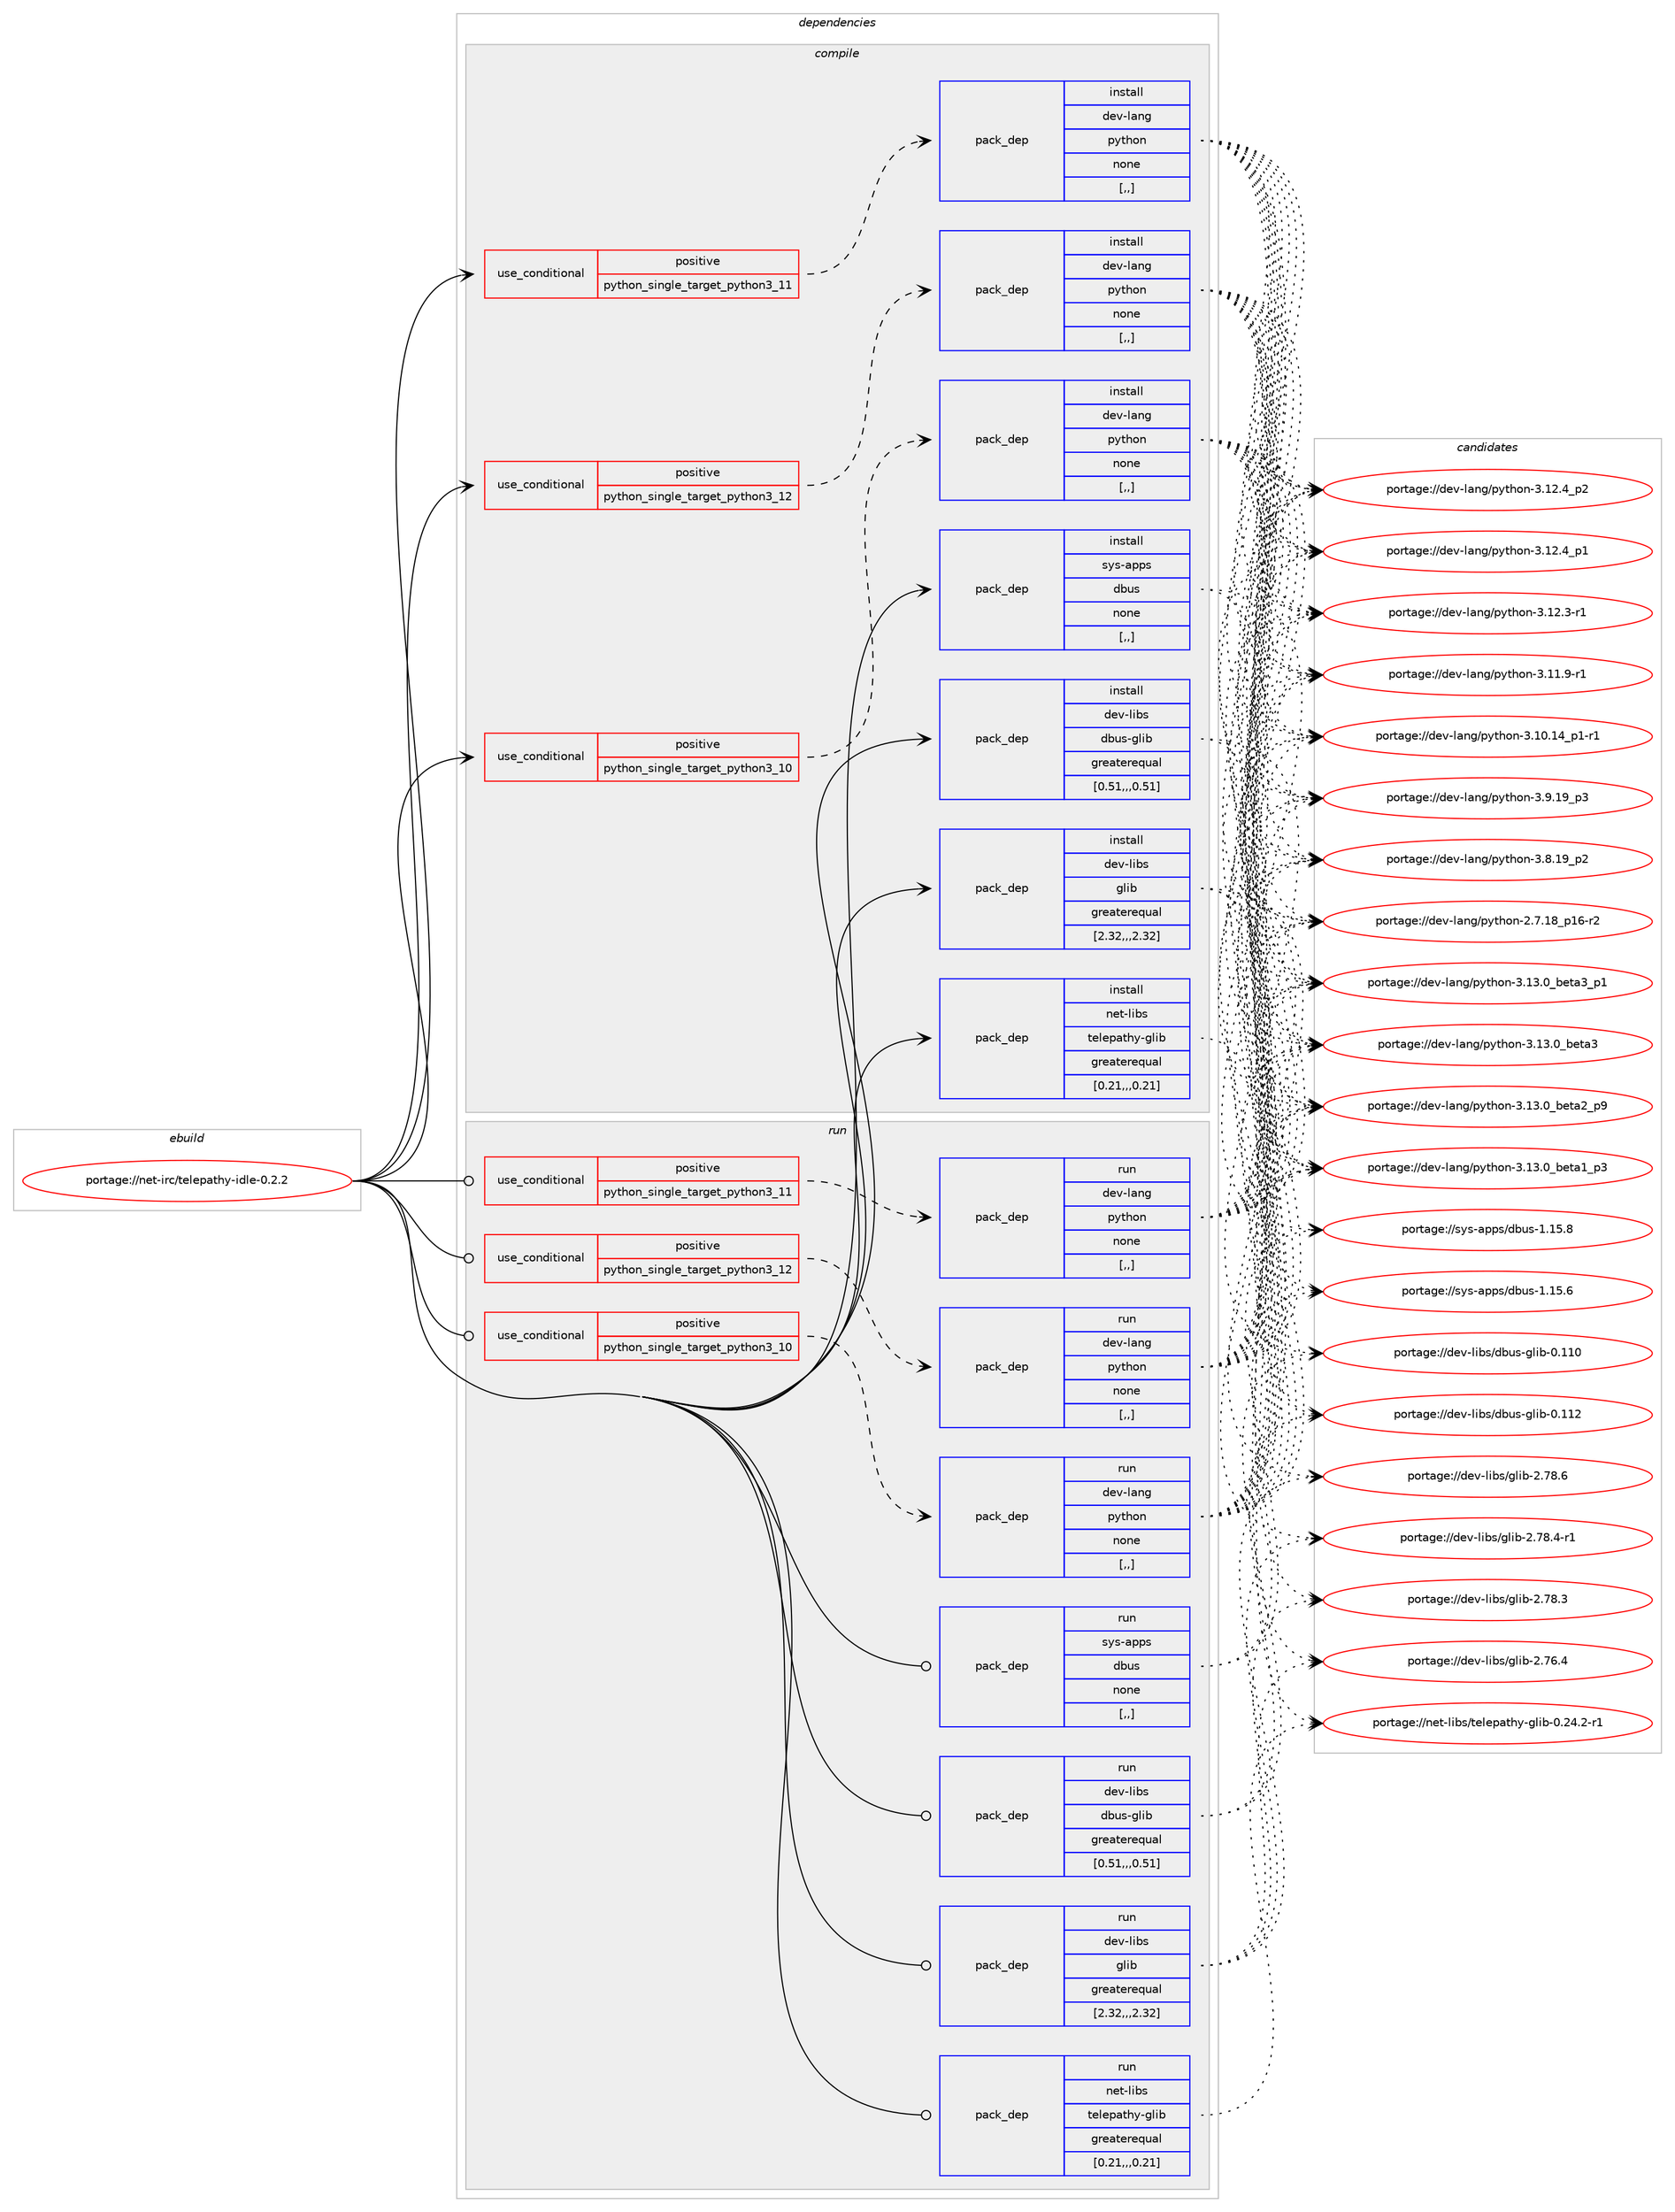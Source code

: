 digraph prolog {

# *************
# Graph options
# *************

newrank=true;
concentrate=true;
compound=true;
graph [rankdir=LR,fontname=Helvetica,fontsize=10,ranksep=1.5];#, ranksep=2.5, nodesep=0.2];
edge  [arrowhead=vee];
node  [fontname=Helvetica,fontsize=10];

# **********
# The ebuild
# **********

subgraph cluster_leftcol {
color=gray;
rank=same;
label=<<i>ebuild</i>>;
id [label="portage://net-irc/telepathy-idle-0.2.2", color=red, width=4, href="../net-irc/telepathy-idle-0.2.2.svg"];
}

# ****************
# The dependencies
# ****************

subgraph cluster_midcol {
color=gray;
label=<<i>dependencies</i>>;
subgraph cluster_compile {
fillcolor="#eeeeee";
style=filled;
label=<<i>compile</i>>;
subgraph cond92221 {
dependency354331 [label=<<TABLE BORDER="0" CELLBORDER="1" CELLSPACING="0" CELLPADDING="4"><TR><TD ROWSPAN="3" CELLPADDING="10">use_conditional</TD></TR><TR><TD>positive</TD></TR><TR><TD>python_single_target_python3_10</TD></TR></TABLE>>, shape=none, color=red];
subgraph pack259479 {
dependency354332 [label=<<TABLE BORDER="0" CELLBORDER="1" CELLSPACING="0" CELLPADDING="4" WIDTH="220"><TR><TD ROWSPAN="6" CELLPADDING="30">pack_dep</TD></TR><TR><TD WIDTH="110">install</TD></TR><TR><TD>dev-lang</TD></TR><TR><TD>python</TD></TR><TR><TD>none</TD></TR><TR><TD>[,,]</TD></TR></TABLE>>, shape=none, color=blue];
}
dependency354331:e -> dependency354332:w [weight=20,style="dashed",arrowhead="vee"];
}
id:e -> dependency354331:w [weight=20,style="solid",arrowhead="vee"];
subgraph cond92222 {
dependency354333 [label=<<TABLE BORDER="0" CELLBORDER="1" CELLSPACING="0" CELLPADDING="4"><TR><TD ROWSPAN="3" CELLPADDING="10">use_conditional</TD></TR><TR><TD>positive</TD></TR><TR><TD>python_single_target_python3_11</TD></TR></TABLE>>, shape=none, color=red];
subgraph pack259480 {
dependency354334 [label=<<TABLE BORDER="0" CELLBORDER="1" CELLSPACING="0" CELLPADDING="4" WIDTH="220"><TR><TD ROWSPAN="6" CELLPADDING="30">pack_dep</TD></TR><TR><TD WIDTH="110">install</TD></TR><TR><TD>dev-lang</TD></TR><TR><TD>python</TD></TR><TR><TD>none</TD></TR><TR><TD>[,,]</TD></TR></TABLE>>, shape=none, color=blue];
}
dependency354333:e -> dependency354334:w [weight=20,style="dashed",arrowhead="vee"];
}
id:e -> dependency354333:w [weight=20,style="solid",arrowhead="vee"];
subgraph cond92223 {
dependency354335 [label=<<TABLE BORDER="0" CELLBORDER="1" CELLSPACING="0" CELLPADDING="4"><TR><TD ROWSPAN="3" CELLPADDING="10">use_conditional</TD></TR><TR><TD>positive</TD></TR><TR><TD>python_single_target_python3_12</TD></TR></TABLE>>, shape=none, color=red];
subgraph pack259481 {
dependency354336 [label=<<TABLE BORDER="0" CELLBORDER="1" CELLSPACING="0" CELLPADDING="4" WIDTH="220"><TR><TD ROWSPAN="6" CELLPADDING="30">pack_dep</TD></TR><TR><TD WIDTH="110">install</TD></TR><TR><TD>dev-lang</TD></TR><TR><TD>python</TD></TR><TR><TD>none</TD></TR><TR><TD>[,,]</TD></TR></TABLE>>, shape=none, color=blue];
}
dependency354335:e -> dependency354336:w [weight=20,style="dashed",arrowhead="vee"];
}
id:e -> dependency354335:w [weight=20,style="solid",arrowhead="vee"];
subgraph pack259482 {
dependency354337 [label=<<TABLE BORDER="0" CELLBORDER="1" CELLSPACING="0" CELLPADDING="4" WIDTH="220"><TR><TD ROWSPAN="6" CELLPADDING="30">pack_dep</TD></TR><TR><TD WIDTH="110">install</TD></TR><TR><TD>dev-libs</TD></TR><TR><TD>dbus-glib</TD></TR><TR><TD>greaterequal</TD></TR><TR><TD>[0.51,,,0.51]</TD></TR></TABLE>>, shape=none, color=blue];
}
id:e -> dependency354337:w [weight=20,style="solid",arrowhead="vee"];
subgraph pack259483 {
dependency354338 [label=<<TABLE BORDER="0" CELLBORDER="1" CELLSPACING="0" CELLPADDING="4" WIDTH="220"><TR><TD ROWSPAN="6" CELLPADDING="30">pack_dep</TD></TR><TR><TD WIDTH="110">install</TD></TR><TR><TD>dev-libs</TD></TR><TR><TD>glib</TD></TR><TR><TD>greaterequal</TD></TR><TR><TD>[2.32,,,2.32]</TD></TR></TABLE>>, shape=none, color=blue];
}
id:e -> dependency354338:w [weight=20,style="solid",arrowhead="vee"];
subgraph pack259484 {
dependency354339 [label=<<TABLE BORDER="0" CELLBORDER="1" CELLSPACING="0" CELLPADDING="4" WIDTH="220"><TR><TD ROWSPAN="6" CELLPADDING="30">pack_dep</TD></TR><TR><TD WIDTH="110">install</TD></TR><TR><TD>net-libs</TD></TR><TR><TD>telepathy-glib</TD></TR><TR><TD>greaterequal</TD></TR><TR><TD>[0.21,,,0.21]</TD></TR></TABLE>>, shape=none, color=blue];
}
id:e -> dependency354339:w [weight=20,style="solid",arrowhead="vee"];
subgraph pack259485 {
dependency354340 [label=<<TABLE BORDER="0" CELLBORDER="1" CELLSPACING="0" CELLPADDING="4" WIDTH="220"><TR><TD ROWSPAN="6" CELLPADDING="30">pack_dep</TD></TR><TR><TD WIDTH="110">install</TD></TR><TR><TD>sys-apps</TD></TR><TR><TD>dbus</TD></TR><TR><TD>none</TD></TR><TR><TD>[,,]</TD></TR></TABLE>>, shape=none, color=blue];
}
id:e -> dependency354340:w [weight=20,style="solid",arrowhead="vee"];
}
subgraph cluster_compileandrun {
fillcolor="#eeeeee";
style=filled;
label=<<i>compile and run</i>>;
}
subgraph cluster_run {
fillcolor="#eeeeee";
style=filled;
label=<<i>run</i>>;
subgraph cond92224 {
dependency354341 [label=<<TABLE BORDER="0" CELLBORDER="1" CELLSPACING="0" CELLPADDING="4"><TR><TD ROWSPAN="3" CELLPADDING="10">use_conditional</TD></TR><TR><TD>positive</TD></TR><TR><TD>python_single_target_python3_10</TD></TR></TABLE>>, shape=none, color=red];
subgraph pack259486 {
dependency354342 [label=<<TABLE BORDER="0" CELLBORDER="1" CELLSPACING="0" CELLPADDING="4" WIDTH="220"><TR><TD ROWSPAN="6" CELLPADDING="30">pack_dep</TD></TR><TR><TD WIDTH="110">run</TD></TR><TR><TD>dev-lang</TD></TR><TR><TD>python</TD></TR><TR><TD>none</TD></TR><TR><TD>[,,]</TD></TR></TABLE>>, shape=none, color=blue];
}
dependency354341:e -> dependency354342:w [weight=20,style="dashed",arrowhead="vee"];
}
id:e -> dependency354341:w [weight=20,style="solid",arrowhead="odot"];
subgraph cond92225 {
dependency354343 [label=<<TABLE BORDER="0" CELLBORDER="1" CELLSPACING="0" CELLPADDING="4"><TR><TD ROWSPAN="3" CELLPADDING="10">use_conditional</TD></TR><TR><TD>positive</TD></TR><TR><TD>python_single_target_python3_11</TD></TR></TABLE>>, shape=none, color=red];
subgraph pack259487 {
dependency354344 [label=<<TABLE BORDER="0" CELLBORDER="1" CELLSPACING="0" CELLPADDING="4" WIDTH="220"><TR><TD ROWSPAN="6" CELLPADDING="30">pack_dep</TD></TR><TR><TD WIDTH="110">run</TD></TR><TR><TD>dev-lang</TD></TR><TR><TD>python</TD></TR><TR><TD>none</TD></TR><TR><TD>[,,]</TD></TR></TABLE>>, shape=none, color=blue];
}
dependency354343:e -> dependency354344:w [weight=20,style="dashed",arrowhead="vee"];
}
id:e -> dependency354343:w [weight=20,style="solid",arrowhead="odot"];
subgraph cond92226 {
dependency354345 [label=<<TABLE BORDER="0" CELLBORDER="1" CELLSPACING="0" CELLPADDING="4"><TR><TD ROWSPAN="3" CELLPADDING="10">use_conditional</TD></TR><TR><TD>positive</TD></TR><TR><TD>python_single_target_python3_12</TD></TR></TABLE>>, shape=none, color=red];
subgraph pack259488 {
dependency354346 [label=<<TABLE BORDER="0" CELLBORDER="1" CELLSPACING="0" CELLPADDING="4" WIDTH="220"><TR><TD ROWSPAN="6" CELLPADDING="30">pack_dep</TD></TR><TR><TD WIDTH="110">run</TD></TR><TR><TD>dev-lang</TD></TR><TR><TD>python</TD></TR><TR><TD>none</TD></TR><TR><TD>[,,]</TD></TR></TABLE>>, shape=none, color=blue];
}
dependency354345:e -> dependency354346:w [weight=20,style="dashed",arrowhead="vee"];
}
id:e -> dependency354345:w [weight=20,style="solid",arrowhead="odot"];
subgraph pack259489 {
dependency354347 [label=<<TABLE BORDER="0" CELLBORDER="1" CELLSPACING="0" CELLPADDING="4" WIDTH="220"><TR><TD ROWSPAN="6" CELLPADDING="30">pack_dep</TD></TR><TR><TD WIDTH="110">run</TD></TR><TR><TD>dev-libs</TD></TR><TR><TD>dbus-glib</TD></TR><TR><TD>greaterequal</TD></TR><TR><TD>[0.51,,,0.51]</TD></TR></TABLE>>, shape=none, color=blue];
}
id:e -> dependency354347:w [weight=20,style="solid",arrowhead="odot"];
subgraph pack259490 {
dependency354348 [label=<<TABLE BORDER="0" CELLBORDER="1" CELLSPACING="0" CELLPADDING="4" WIDTH="220"><TR><TD ROWSPAN="6" CELLPADDING="30">pack_dep</TD></TR><TR><TD WIDTH="110">run</TD></TR><TR><TD>dev-libs</TD></TR><TR><TD>glib</TD></TR><TR><TD>greaterequal</TD></TR><TR><TD>[2.32,,,2.32]</TD></TR></TABLE>>, shape=none, color=blue];
}
id:e -> dependency354348:w [weight=20,style="solid",arrowhead="odot"];
subgraph pack259491 {
dependency354349 [label=<<TABLE BORDER="0" CELLBORDER="1" CELLSPACING="0" CELLPADDING="4" WIDTH="220"><TR><TD ROWSPAN="6" CELLPADDING="30">pack_dep</TD></TR><TR><TD WIDTH="110">run</TD></TR><TR><TD>net-libs</TD></TR><TR><TD>telepathy-glib</TD></TR><TR><TD>greaterequal</TD></TR><TR><TD>[0.21,,,0.21]</TD></TR></TABLE>>, shape=none, color=blue];
}
id:e -> dependency354349:w [weight=20,style="solid",arrowhead="odot"];
subgraph pack259492 {
dependency354350 [label=<<TABLE BORDER="0" CELLBORDER="1" CELLSPACING="0" CELLPADDING="4" WIDTH="220"><TR><TD ROWSPAN="6" CELLPADDING="30">pack_dep</TD></TR><TR><TD WIDTH="110">run</TD></TR><TR><TD>sys-apps</TD></TR><TR><TD>dbus</TD></TR><TR><TD>none</TD></TR><TR><TD>[,,]</TD></TR></TABLE>>, shape=none, color=blue];
}
id:e -> dependency354350:w [weight=20,style="solid",arrowhead="odot"];
}
}

# **************
# The candidates
# **************

subgraph cluster_choices {
rank=same;
color=gray;
label=<<i>candidates</i>>;

subgraph choice259479 {
color=black;
nodesep=1;
choice10010111845108971101034711212111610411111045514649514648959810111697519511249 [label="portage://dev-lang/python-3.13.0_beta3_p1", color=red, width=4,href="../dev-lang/python-3.13.0_beta3_p1.svg"];
choice1001011184510897110103471121211161041111104551464951464895981011169751 [label="portage://dev-lang/python-3.13.0_beta3", color=red, width=4,href="../dev-lang/python-3.13.0_beta3.svg"];
choice10010111845108971101034711212111610411111045514649514648959810111697509511257 [label="portage://dev-lang/python-3.13.0_beta2_p9", color=red, width=4,href="../dev-lang/python-3.13.0_beta2_p9.svg"];
choice10010111845108971101034711212111610411111045514649514648959810111697499511251 [label="portage://dev-lang/python-3.13.0_beta1_p3", color=red, width=4,href="../dev-lang/python-3.13.0_beta1_p3.svg"];
choice100101118451089711010347112121116104111110455146495046529511250 [label="portage://dev-lang/python-3.12.4_p2", color=red, width=4,href="../dev-lang/python-3.12.4_p2.svg"];
choice100101118451089711010347112121116104111110455146495046529511249 [label="portage://dev-lang/python-3.12.4_p1", color=red, width=4,href="../dev-lang/python-3.12.4_p1.svg"];
choice100101118451089711010347112121116104111110455146495046514511449 [label="portage://dev-lang/python-3.12.3-r1", color=red, width=4,href="../dev-lang/python-3.12.3-r1.svg"];
choice100101118451089711010347112121116104111110455146494946574511449 [label="portage://dev-lang/python-3.11.9-r1", color=red, width=4,href="../dev-lang/python-3.11.9-r1.svg"];
choice100101118451089711010347112121116104111110455146494846495295112494511449 [label="portage://dev-lang/python-3.10.14_p1-r1", color=red, width=4,href="../dev-lang/python-3.10.14_p1-r1.svg"];
choice100101118451089711010347112121116104111110455146574649579511251 [label="portage://dev-lang/python-3.9.19_p3", color=red, width=4,href="../dev-lang/python-3.9.19_p3.svg"];
choice100101118451089711010347112121116104111110455146564649579511250 [label="portage://dev-lang/python-3.8.19_p2", color=red, width=4,href="../dev-lang/python-3.8.19_p2.svg"];
choice100101118451089711010347112121116104111110455046554649569511249544511450 [label="portage://dev-lang/python-2.7.18_p16-r2", color=red, width=4,href="../dev-lang/python-2.7.18_p16-r2.svg"];
dependency354332:e -> choice10010111845108971101034711212111610411111045514649514648959810111697519511249:w [style=dotted,weight="100"];
dependency354332:e -> choice1001011184510897110103471121211161041111104551464951464895981011169751:w [style=dotted,weight="100"];
dependency354332:e -> choice10010111845108971101034711212111610411111045514649514648959810111697509511257:w [style=dotted,weight="100"];
dependency354332:e -> choice10010111845108971101034711212111610411111045514649514648959810111697499511251:w [style=dotted,weight="100"];
dependency354332:e -> choice100101118451089711010347112121116104111110455146495046529511250:w [style=dotted,weight="100"];
dependency354332:e -> choice100101118451089711010347112121116104111110455146495046529511249:w [style=dotted,weight="100"];
dependency354332:e -> choice100101118451089711010347112121116104111110455146495046514511449:w [style=dotted,weight="100"];
dependency354332:e -> choice100101118451089711010347112121116104111110455146494946574511449:w [style=dotted,weight="100"];
dependency354332:e -> choice100101118451089711010347112121116104111110455146494846495295112494511449:w [style=dotted,weight="100"];
dependency354332:e -> choice100101118451089711010347112121116104111110455146574649579511251:w [style=dotted,weight="100"];
dependency354332:e -> choice100101118451089711010347112121116104111110455146564649579511250:w [style=dotted,weight="100"];
dependency354332:e -> choice100101118451089711010347112121116104111110455046554649569511249544511450:w [style=dotted,weight="100"];
}
subgraph choice259480 {
color=black;
nodesep=1;
choice10010111845108971101034711212111610411111045514649514648959810111697519511249 [label="portage://dev-lang/python-3.13.0_beta3_p1", color=red, width=4,href="../dev-lang/python-3.13.0_beta3_p1.svg"];
choice1001011184510897110103471121211161041111104551464951464895981011169751 [label="portage://dev-lang/python-3.13.0_beta3", color=red, width=4,href="../dev-lang/python-3.13.0_beta3.svg"];
choice10010111845108971101034711212111610411111045514649514648959810111697509511257 [label="portage://dev-lang/python-3.13.0_beta2_p9", color=red, width=4,href="../dev-lang/python-3.13.0_beta2_p9.svg"];
choice10010111845108971101034711212111610411111045514649514648959810111697499511251 [label="portage://dev-lang/python-3.13.0_beta1_p3", color=red, width=4,href="../dev-lang/python-3.13.0_beta1_p3.svg"];
choice100101118451089711010347112121116104111110455146495046529511250 [label="portage://dev-lang/python-3.12.4_p2", color=red, width=4,href="../dev-lang/python-3.12.4_p2.svg"];
choice100101118451089711010347112121116104111110455146495046529511249 [label="portage://dev-lang/python-3.12.4_p1", color=red, width=4,href="../dev-lang/python-3.12.4_p1.svg"];
choice100101118451089711010347112121116104111110455146495046514511449 [label="portage://dev-lang/python-3.12.3-r1", color=red, width=4,href="../dev-lang/python-3.12.3-r1.svg"];
choice100101118451089711010347112121116104111110455146494946574511449 [label="portage://dev-lang/python-3.11.9-r1", color=red, width=4,href="../dev-lang/python-3.11.9-r1.svg"];
choice100101118451089711010347112121116104111110455146494846495295112494511449 [label="portage://dev-lang/python-3.10.14_p1-r1", color=red, width=4,href="../dev-lang/python-3.10.14_p1-r1.svg"];
choice100101118451089711010347112121116104111110455146574649579511251 [label="portage://dev-lang/python-3.9.19_p3", color=red, width=4,href="../dev-lang/python-3.9.19_p3.svg"];
choice100101118451089711010347112121116104111110455146564649579511250 [label="portage://dev-lang/python-3.8.19_p2", color=red, width=4,href="../dev-lang/python-3.8.19_p2.svg"];
choice100101118451089711010347112121116104111110455046554649569511249544511450 [label="portage://dev-lang/python-2.7.18_p16-r2", color=red, width=4,href="../dev-lang/python-2.7.18_p16-r2.svg"];
dependency354334:e -> choice10010111845108971101034711212111610411111045514649514648959810111697519511249:w [style=dotted,weight="100"];
dependency354334:e -> choice1001011184510897110103471121211161041111104551464951464895981011169751:w [style=dotted,weight="100"];
dependency354334:e -> choice10010111845108971101034711212111610411111045514649514648959810111697509511257:w [style=dotted,weight="100"];
dependency354334:e -> choice10010111845108971101034711212111610411111045514649514648959810111697499511251:w [style=dotted,weight="100"];
dependency354334:e -> choice100101118451089711010347112121116104111110455146495046529511250:w [style=dotted,weight="100"];
dependency354334:e -> choice100101118451089711010347112121116104111110455146495046529511249:w [style=dotted,weight="100"];
dependency354334:e -> choice100101118451089711010347112121116104111110455146495046514511449:w [style=dotted,weight="100"];
dependency354334:e -> choice100101118451089711010347112121116104111110455146494946574511449:w [style=dotted,weight="100"];
dependency354334:e -> choice100101118451089711010347112121116104111110455146494846495295112494511449:w [style=dotted,weight="100"];
dependency354334:e -> choice100101118451089711010347112121116104111110455146574649579511251:w [style=dotted,weight="100"];
dependency354334:e -> choice100101118451089711010347112121116104111110455146564649579511250:w [style=dotted,weight="100"];
dependency354334:e -> choice100101118451089711010347112121116104111110455046554649569511249544511450:w [style=dotted,weight="100"];
}
subgraph choice259481 {
color=black;
nodesep=1;
choice10010111845108971101034711212111610411111045514649514648959810111697519511249 [label="portage://dev-lang/python-3.13.0_beta3_p1", color=red, width=4,href="../dev-lang/python-3.13.0_beta3_p1.svg"];
choice1001011184510897110103471121211161041111104551464951464895981011169751 [label="portage://dev-lang/python-3.13.0_beta3", color=red, width=4,href="../dev-lang/python-3.13.0_beta3.svg"];
choice10010111845108971101034711212111610411111045514649514648959810111697509511257 [label="portage://dev-lang/python-3.13.0_beta2_p9", color=red, width=4,href="../dev-lang/python-3.13.0_beta2_p9.svg"];
choice10010111845108971101034711212111610411111045514649514648959810111697499511251 [label="portage://dev-lang/python-3.13.0_beta1_p3", color=red, width=4,href="../dev-lang/python-3.13.0_beta1_p3.svg"];
choice100101118451089711010347112121116104111110455146495046529511250 [label="portage://dev-lang/python-3.12.4_p2", color=red, width=4,href="../dev-lang/python-3.12.4_p2.svg"];
choice100101118451089711010347112121116104111110455146495046529511249 [label="portage://dev-lang/python-3.12.4_p1", color=red, width=4,href="../dev-lang/python-3.12.4_p1.svg"];
choice100101118451089711010347112121116104111110455146495046514511449 [label="portage://dev-lang/python-3.12.3-r1", color=red, width=4,href="../dev-lang/python-3.12.3-r1.svg"];
choice100101118451089711010347112121116104111110455146494946574511449 [label="portage://dev-lang/python-3.11.9-r1", color=red, width=4,href="../dev-lang/python-3.11.9-r1.svg"];
choice100101118451089711010347112121116104111110455146494846495295112494511449 [label="portage://dev-lang/python-3.10.14_p1-r1", color=red, width=4,href="../dev-lang/python-3.10.14_p1-r1.svg"];
choice100101118451089711010347112121116104111110455146574649579511251 [label="portage://dev-lang/python-3.9.19_p3", color=red, width=4,href="../dev-lang/python-3.9.19_p3.svg"];
choice100101118451089711010347112121116104111110455146564649579511250 [label="portage://dev-lang/python-3.8.19_p2", color=red, width=4,href="../dev-lang/python-3.8.19_p2.svg"];
choice100101118451089711010347112121116104111110455046554649569511249544511450 [label="portage://dev-lang/python-2.7.18_p16-r2", color=red, width=4,href="../dev-lang/python-2.7.18_p16-r2.svg"];
dependency354336:e -> choice10010111845108971101034711212111610411111045514649514648959810111697519511249:w [style=dotted,weight="100"];
dependency354336:e -> choice1001011184510897110103471121211161041111104551464951464895981011169751:w [style=dotted,weight="100"];
dependency354336:e -> choice10010111845108971101034711212111610411111045514649514648959810111697509511257:w [style=dotted,weight="100"];
dependency354336:e -> choice10010111845108971101034711212111610411111045514649514648959810111697499511251:w [style=dotted,weight="100"];
dependency354336:e -> choice100101118451089711010347112121116104111110455146495046529511250:w [style=dotted,weight="100"];
dependency354336:e -> choice100101118451089711010347112121116104111110455146495046529511249:w [style=dotted,weight="100"];
dependency354336:e -> choice100101118451089711010347112121116104111110455146495046514511449:w [style=dotted,weight="100"];
dependency354336:e -> choice100101118451089711010347112121116104111110455146494946574511449:w [style=dotted,weight="100"];
dependency354336:e -> choice100101118451089711010347112121116104111110455146494846495295112494511449:w [style=dotted,weight="100"];
dependency354336:e -> choice100101118451089711010347112121116104111110455146574649579511251:w [style=dotted,weight="100"];
dependency354336:e -> choice100101118451089711010347112121116104111110455146564649579511250:w [style=dotted,weight="100"];
dependency354336:e -> choice100101118451089711010347112121116104111110455046554649569511249544511450:w [style=dotted,weight="100"];
}
subgraph choice259482 {
color=black;
nodesep=1;
choice100101118451081059811547100981171154510310810598454846494950 [label="portage://dev-libs/dbus-glib-0.112", color=red, width=4,href="../dev-libs/dbus-glib-0.112.svg"];
choice100101118451081059811547100981171154510310810598454846494948 [label="portage://dev-libs/dbus-glib-0.110", color=red, width=4,href="../dev-libs/dbus-glib-0.110.svg"];
dependency354337:e -> choice100101118451081059811547100981171154510310810598454846494950:w [style=dotted,weight="100"];
dependency354337:e -> choice100101118451081059811547100981171154510310810598454846494948:w [style=dotted,weight="100"];
}
subgraph choice259483 {
color=black;
nodesep=1;
choice1001011184510810598115471031081059845504655564654 [label="portage://dev-libs/glib-2.78.6", color=red, width=4,href="../dev-libs/glib-2.78.6.svg"];
choice10010111845108105981154710310810598455046555646524511449 [label="portage://dev-libs/glib-2.78.4-r1", color=red, width=4,href="../dev-libs/glib-2.78.4-r1.svg"];
choice1001011184510810598115471031081059845504655564651 [label="portage://dev-libs/glib-2.78.3", color=red, width=4,href="../dev-libs/glib-2.78.3.svg"];
choice1001011184510810598115471031081059845504655544652 [label="portage://dev-libs/glib-2.76.4", color=red, width=4,href="../dev-libs/glib-2.76.4.svg"];
dependency354338:e -> choice1001011184510810598115471031081059845504655564654:w [style=dotted,weight="100"];
dependency354338:e -> choice10010111845108105981154710310810598455046555646524511449:w [style=dotted,weight="100"];
dependency354338:e -> choice1001011184510810598115471031081059845504655564651:w [style=dotted,weight="100"];
dependency354338:e -> choice1001011184510810598115471031081059845504655544652:w [style=dotted,weight="100"];
}
subgraph choice259484 {
color=black;
nodesep=1;
choice110101116451081059811547116101108101112971161041214510310810598454846505246504511449 [label="portage://net-libs/telepathy-glib-0.24.2-r1", color=red, width=4,href="../net-libs/telepathy-glib-0.24.2-r1.svg"];
dependency354339:e -> choice110101116451081059811547116101108101112971161041214510310810598454846505246504511449:w [style=dotted,weight="100"];
}
subgraph choice259485 {
color=black;
nodesep=1;
choice1151211154597112112115471009811711545494649534656 [label="portage://sys-apps/dbus-1.15.8", color=red, width=4,href="../sys-apps/dbus-1.15.8.svg"];
choice1151211154597112112115471009811711545494649534654 [label="portage://sys-apps/dbus-1.15.6", color=red, width=4,href="../sys-apps/dbus-1.15.6.svg"];
dependency354340:e -> choice1151211154597112112115471009811711545494649534656:w [style=dotted,weight="100"];
dependency354340:e -> choice1151211154597112112115471009811711545494649534654:w [style=dotted,weight="100"];
}
subgraph choice259486 {
color=black;
nodesep=1;
choice10010111845108971101034711212111610411111045514649514648959810111697519511249 [label="portage://dev-lang/python-3.13.0_beta3_p1", color=red, width=4,href="../dev-lang/python-3.13.0_beta3_p1.svg"];
choice1001011184510897110103471121211161041111104551464951464895981011169751 [label="portage://dev-lang/python-3.13.0_beta3", color=red, width=4,href="../dev-lang/python-3.13.0_beta3.svg"];
choice10010111845108971101034711212111610411111045514649514648959810111697509511257 [label="portage://dev-lang/python-3.13.0_beta2_p9", color=red, width=4,href="../dev-lang/python-3.13.0_beta2_p9.svg"];
choice10010111845108971101034711212111610411111045514649514648959810111697499511251 [label="portage://dev-lang/python-3.13.0_beta1_p3", color=red, width=4,href="../dev-lang/python-3.13.0_beta1_p3.svg"];
choice100101118451089711010347112121116104111110455146495046529511250 [label="portage://dev-lang/python-3.12.4_p2", color=red, width=4,href="../dev-lang/python-3.12.4_p2.svg"];
choice100101118451089711010347112121116104111110455146495046529511249 [label="portage://dev-lang/python-3.12.4_p1", color=red, width=4,href="../dev-lang/python-3.12.4_p1.svg"];
choice100101118451089711010347112121116104111110455146495046514511449 [label="portage://dev-lang/python-3.12.3-r1", color=red, width=4,href="../dev-lang/python-3.12.3-r1.svg"];
choice100101118451089711010347112121116104111110455146494946574511449 [label="portage://dev-lang/python-3.11.9-r1", color=red, width=4,href="../dev-lang/python-3.11.9-r1.svg"];
choice100101118451089711010347112121116104111110455146494846495295112494511449 [label="portage://dev-lang/python-3.10.14_p1-r1", color=red, width=4,href="../dev-lang/python-3.10.14_p1-r1.svg"];
choice100101118451089711010347112121116104111110455146574649579511251 [label="portage://dev-lang/python-3.9.19_p3", color=red, width=4,href="../dev-lang/python-3.9.19_p3.svg"];
choice100101118451089711010347112121116104111110455146564649579511250 [label="portage://dev-lang/python-3.8.19_p2", color=red, width=4,href="../dev-lang/python-3.8.19_p2.svg"];
choice100101118451089711010347112121116104111110455046554649569511249544511450 [label="portage://dev-lang/python-2.7.18_p16-r2", color=red, width=4,href="../dev-lang/python-2.7.18_p16-r2.svg"];
dependency354342:e -> choice10010111845108971101034711212111610411111045514649514648959810111697519511249:w [style=dotted,weight="100"];
dependency354342:e -> choice1001011184510897110103471121211161041111104551464951464895981011169751:w [style=dotted,weight="100"];
dependency354342:e -> choice10010111845108971101034711212111610411111045514649514648959810111697509511257:w [style=dotted,weight="100"];
dependency354342:e -> choice10010111845108971101034711212111610411111045514649514648959810111697499511251:w [style=dotted,weight="100"];
dependency354342:e -> choice100101118451089711010347112121116104111110455146495046529511250:w [style=dotted,weight="100"];
dependency354342:e -> choice100101118451089711010347112121116104111110455146495046529511249:w [style=dotted,weight="100"];
dependency354342:e -> choice100101118451089711010347112121116104111110455146495046514511449:w [style=dotted,weight="100"];
dependency354342:e -> choice100101118451089711010347112121116104111110455146494946574511449:w [style=dotted,weight="100"];
dependency354342:e -> choice100101118451089711010347112121116104111110455146494846495295112494511449:w [style=dotted,weight="100"];
dependency354342:e -> choice100101118451089711010347112121116104111110455146574649579511251:w [style=dotted,weight="100"];
dependency354342:e -> choice100101118451089711010347112121116104111110455146564649579511250:w [style=dotted,weight="100"];
dependency354342:e -> choice100101118451089711010347112121116104111110455046554649569511249544511450:w [style=dotted,weight="100"];
}
subgraph choice259487 {
color=black;
nodesep=1;
choice10010111845108971101034711212111610411111045514649514648959810111697519511249 [label="portage://dev-lang/python-3.13.0_beta3_p1", color=red, width=4,href="../dev-lang/python-3.13.0_beta3_p1.svg"];
choice1001011184510897110103471121211161041111104551464951464895981011169751 [label="portage://dev-lang/python-3.13.0_beta3", color=red, width=4,href="../dev-lang/python-3.13.0_beta3.svg"];
choice10010111845108971101034711212111610411111045514649514648959810111697509511257 [label="portage://dev-lang/python-3.13.0_beta2_p9", color=red, width=4,href="../dev-lang/python-3.13.0_beta2_p9.svg"];
choice10010111845108971101034711212111610411111045514649514648959810111697499511251 [label="portage://dev-lang/python-3.13.0_beta1_p3", color=red, width=4,href="../dev-lang/python-3.13.0_beta1_p3.svg"];
choice100101118451089711010347112121116104111110455146495046529511250 [label="portage://dev-lang/python-3.12.4_p2", color=red, width=4,href="../dev-lang/python-3.12.4_p2.svg"];
choice100101118451089711010347112121116104111110455146495046529511249 [label="portage://dev-lang/python-3.12.4_p1", color=red, width=4,href="../dev-lang/python-3.12.4_p1.svg"];
choice100101118451089711010347112121116104111110455146495046514511449 [label="portage://dev-lang/python-3.12.3-r1", color=red, width=4,href="../dev-lang/python-3.12.3-r1.svg"];
choice100101118451089711010347112121116104111110455146494946574511449 [label="portage://dev-lang/python-3.11.9-r1", color=red, width=4,href="../dev-lang/python-3.11.9-r1.svg"];
choice100101118451089711010347112121116104111110455146494846495295112494511449 [label="portage://dev-lang/python-3.10.14_p1-r1", color=red, width=4,href="../dev-lang/python-3.10.14_p1-r1.svg"];
choice100101118451089711010347112121116104111110455146574649579511251 [label="portage://dev-lang/python-3.9.19_p3", color=red, width=4,href="../dev-lang/python-3.9.19_p3.svg"];
choice100101118451089711010347112121116104111110455146564649579511250 [label="portage://dev-lang/python-3.8.19_p2", color=red, width=4,href="../dev-lang/python-3.8.19_p2.svg"];
choice100101118451089711010347112121116104111110455046554649569511249544511450 [label="portage://dev-lang/python-2.7.18_p16-r2", color=red, width=4,href="../dev-lang/python-2.7.18_p16-r2.svg"];
dependency354344:e -> choice10010111845108971101034711212111610411111045514649514648959810111697519511249:w [style=dotted,weight="100"];
dependency354344:e -> choice1001011184510897110103471121211161041111104551464951464895981011169751:w [style=dotted,weight="100"];
dependency354344:e -> choice10010111845108971101034711212111610411111045514649514648959810111697509511257:w [style=dotted,weight="100"];
dependency354344:e -> choice10010111845108971101034711212111610411111045514649514648959810111697499511251:w [style=dotted,weight="100"];
dependency354344:e -> choice100101118451089711010347112121116104111110455146495046529511250:w [style=dotted,weight="100"];
dependency354344:e -> choice100101118451089711010347112121116104111110455146495046529511249:w [style=dotted,weight="100"];
dependency354344:e -> choice100101118451089711010347112121116104111110455146495046514511449:w [style=dotted,weight="100"];
dependency354344:e -> choice100101118451089711010347112121116104111110455146494946574511449:w [style=dotted,weight="100"];
dependency354344:e -> choice100101118451089711010347112121116104111110455146494846495295112494511449:w [style=dotted,weight="100"];
dependency354344:e -> choice100101118451089711010347112121116104111110455146574649579511251:w [style=dotted,weight="100"];
dependency354344:e -> choice100101118451089711010347112121116104111110455146564649579511250:w [style=dotted,weight="100"];
dependency354344:e -> choice100101118451089711010347112121116104111110455046554649569511249544511450:w [style=dotted,weight="100"];
}
subgraph choice259488 {
color=black;
nodesep=1;
choice10010111845108971101034711212111610411111045514649514648959810111697519511249 [label="portage://dev-lang/python-3.13.0_beta3_p1", color=red, width=4,href="../dev-lang/python-3.13.0_beta3_p1.svg"];
choice1001011184510897110103471121211161041111104551464951464895981011169751 [label="portage://dev-lang/python-3.13.0_beta3", color=red, width=4,href="../dev-lang/python-3.13.0_beta3.svg"];
choice10010111845108971101034711212111610411111045514649514648959810111697509511257 [label="portage://dev-lang/python-3.13.0_beta2_p9", color=red, width=4,href="../dev-lang/python-3.13.0_beta2_p9.svg"];
choice10010111845108971101034711212111610411111045514649514648959810111697499511251 [label="portage://dev-lang/python-3.13.0_beta1_p3", color=red, width=4,href="../dev-lang/python-3.13.0_beta1_p3.svg"];
choice100101118451089711010347112121116104111110455146495046529511250 [label="portage://dev-lang/python-3.12.4_p2", color=red, width=4,href="../dev-lang/python-3.12.4_p2.svg"];
choice100101118451089711010347112121116104111110455146495046529511249 [label="portage://dev-lang/python-3.12.4_p1", color=red, width=4,href="../dev-lang/python-3.12.4_p1.svg"];
choice100101118451089711010347112121116104111110455146495046514511449 [label="portage://dev-lang/python-3.12.3-r1", color=red, width=4,href="../dev-lang/python-3.12.3-r1.svg"];
choice100101118451089711010347112121116104111110455146494946574511449 [label="portage://dev-lang/python-3.11.9-r1", color=red, width=4,href="../dev-lang/python-3.11.9-r1.svg"];
choice100101118451089711010347112121116104111110455146494846495295112494511449 [label="portage://dev-lang/python-3.10.14_p1-r1", color=red, width=4,href="../dev-lang/python-3.10.14_p1-r1.svg"];
choice100101118451089711010347112121116104111110455146574649579511251 [label="portage://dev-lang/python-3.9.19_p3", color=red, width=4,href="../dev-lang/python-3.9.19_p3.svg"];
choice100101118451089711010347112121116104111110455146564649579511250 [label="portage://dev-lang/python-3.8.19_p2", color=red, width=4,href="../dev-lang/python-3.8.19_p2.svg"];
choice100101118451089711010347112121116104111110455046554649569511249544511450 [label="portage://dev-lang/python-2.7.18_p16-r2", color=red, width=4,href="../dev-lang/python-2.7.18_p16-r2.svg"];
dependency354346:e -> choice10010111845108971101034711212111610411111045514649514648959810111697519511249:w [style=dotted,weight="100"];
dependency354346:e -> choice1001011184510897110103471121211161041111104551464951464895981011169751:w [style=dotted,weight="100"];
dependency354346:e -> choice10010111845108971101034711212111610411111045514649514648959810111697509511257:w [style=dotted,weight="100"];
dependency354346:e -> choice10010111845108971101034711212111610411111045514649514648959810111697499511251:w [style=dotted,weight="100"];
dependency354346:e -> choice100101118451089711010347112121116104111110455146495046529511250:w [style=dotted,weight="100"];
dependency354346:e -> choice100101118451089711010347112121116104111110455146495046529511249:w [style=dotted,weight="100"];
dependency354346:e -> choice100101118451089711010347112121116104111110455146495046514511449:w [style=dotted,weight="100"];
dependency354346:e -> choice100101118451089711010347112121116104111110455146494946574511449:w [style=dotted,weight="100"];
dependency354346:e -> choice100101118451089711010347112121116104111110455146494846495295112494511449:w [style=dotted,weight="100"];
dependency354346:e -> choice100101118451089711010347112121116104111110455146574649579511251:w [style=dotted,weight="100"];
dependency354346:e -> choice100101118451089711010347112121116104111110455146564649579511250:w [style=dotted,weight="100"];
dependency354346:e -> choice100101118451089711010347112121116104111110455046554649569511249544511450:w [style=dotted,weight="100"];
}
subgraph choice259489 {
color=black;
nodesep=1;
choice100101118451081059811547100981171154510310810598454846494950 [label="portage://dev-libs/dbus-glib-0.112", color=red, width=4,href="../dev-libs/dbus-glib-0.112.svg"];
choice100101118451081059811547100981171154510310810598454846494948 [label="portage://dev-libs/dbus-glib-0.110", color=red, width=4,href="../dev-libs/dbus-glib-0.110.svg"];
dependency354347:e -> choice100101118451081059811547100981171154510310810598454846494950:w [style=dotted,weight="100"];
dependency354347:e -> choice100101118451081059811547100981171154510310810598454846494948:w [style=dotted,weight="100"];
}
subgraph choice259490 {
color=black;
nodesep=1;
choice1001011184510810598115471031081059845504655564654 [label="portage://dev-libs/glib-2.78.6", color=red, width=4,href="../dev-libs/glib-2.78.6.svg"];
choice10010111845108105981154710310810598455046555646524511449 [label="portage://dev-libs/glib-2.78.4-r1", color=red, width=4,href="../dev-libs/glib-2.78.4-r1.svg"];
choice1001011184510810598115471031081059845504655564651 [label="portage://dev-libs/glib-2.78.3", color=red, width=4,href="../dev-libs/glib-2.78.3.svg"];
choice1001011184510810598115471031081059845504655544652 [label="portage://dev-libs/glib-2.76.4", color=red, width=4,href="../dev-libs/glib-2.76.4.svg"];
dependency354348:e -> choice1001011184510810598115471031081059845504655564654:w [style=dotted,weight="100"];
dependency354348:e -> choice10010111845108105981154710310810598455046555646524511449:w [style=dotted,weight="100"];
dependency354348:e -> choice1001011184510810598115471031081059845504655564651:w [style=dotted,weight="100"];
dependency354348:e -> choice1001011184510810598115471031081059845504655544652:w [style=dotted,weight="100"];
}
subgraph choice259491 {
color=black;
nodesep=1;
choice110101116451081059811547116101108101112971161041214510310810598454846505246504511449 [label="portage://net-libs/telepathy-glib-0.24.2-r1", color=red, width=4,href="../net-libs/telepathy-glib-0.24.2-r1.svg"];
dependency354349:e -> choice110101116451081059811547116101108101112971161041214510310810598454846505246504511449:w [style=dotted,weight="100"];
}
subgraph choice259492 {
color=black;
nodesep=1;
choice1151211154597112112115471009811711545494649534656 [label="portage://sys-apps/dbus-1.15.8", color=red, width=4,href="../sys-apps/dbus-1.15.8.svg"];
choice1151211154597112112115471009811711545494649534654 [label="portage://sys-apps/dbus-1.15.6", color=red, width=4,href="../sys-apps/dbus-1.15.6.svg"];
dependency354350:e -> choice1151211154597112112115471009811711545494649534656:w [style=dotted,weight="100"];
dependency354350:e -> choice1151211154597112112115471009811711545494649534654:w [style=dotted,weight="100"];
}
}

}
